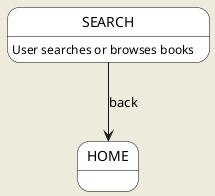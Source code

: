 @startuml
skinparam backgroundColor #EEEBDC
skinparam state {
  BackgroundColor White
  BorderColor Black
}

state SEARCH {
  SEARCH : User searches or browses books
}

SEARCH --> HOME : back

@enduml